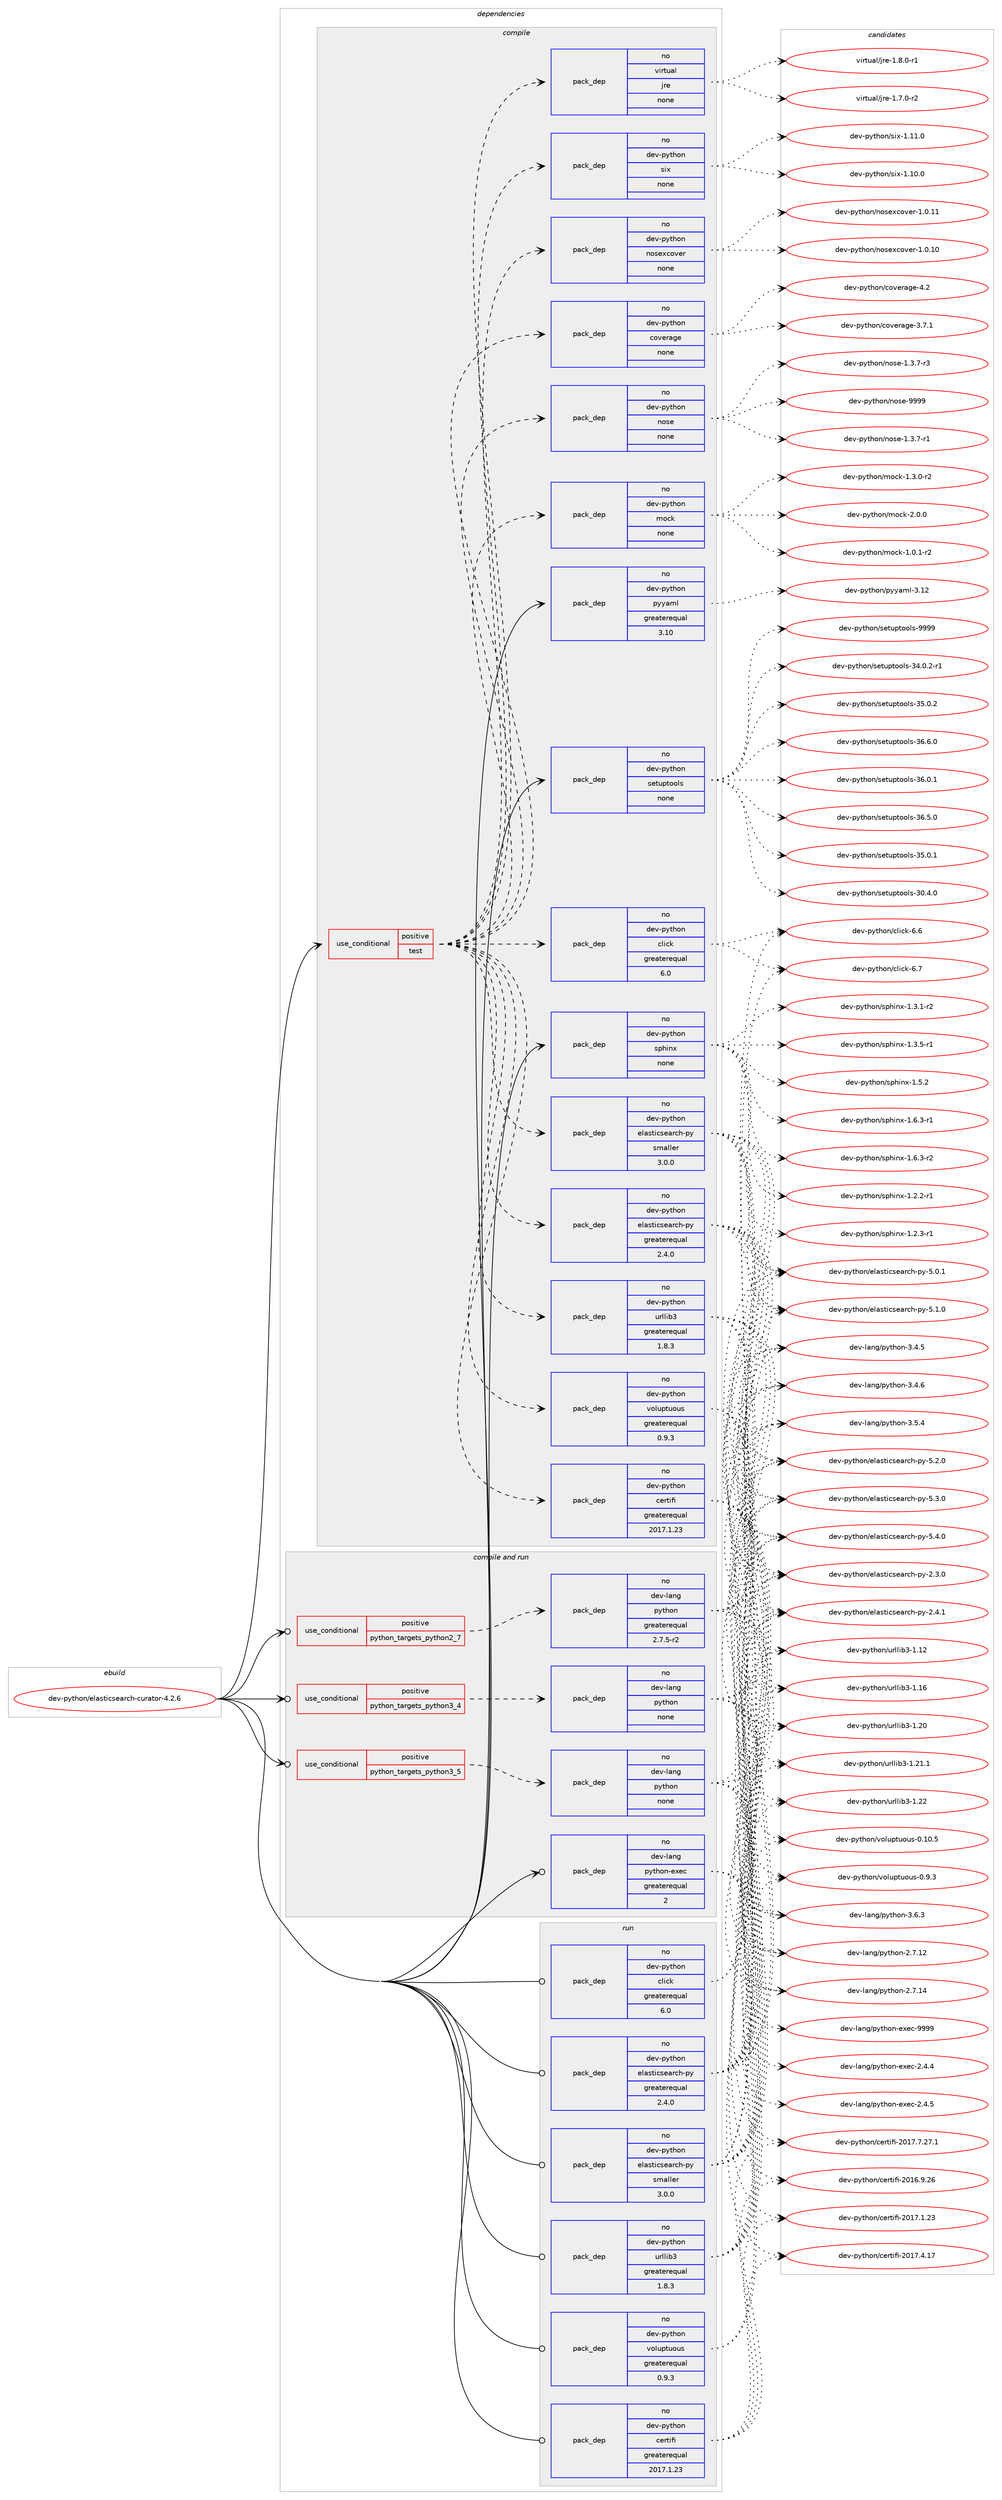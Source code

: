 digraph prolog {

# *************
# Graph options
# *************

newrank=true;
concentrate=true;
compound=true;
graph [rankdir=LR,fontname=Helvetica,fontsize=10,ranksep=1.5];#, ranksep=2.5, nodesep=0.2];
edge  [arrowhead=vee];
node  [fontname=Helvetica,fontsize=10];

# **********
# The ebuild
# **********

subgraph cluster_leftcol {
color=gray;
rank=same;
label=<<i>ebuild</i>>;
id [label="dev-python/elasticsearch-curator-4.2.6", color=red, width=4, href="../dev-python/elasticsearch-curator-4.2.6.svg"];
}

# ****************
# The dependencies
# ****************

subgraph cluster_midcol {
color=gray;
label=<<i>dependencies</i>>;
subgraph cluster_compile {
fillcolor="#eeeeee";
style=filled;
label=<<i>compile</i>>;
subgraph cond32293 {
dependency155657 [label=<<TABLE BORDER="0" CELLBORDER="1" CELLSPACING="0" CELLPADDING="4"><TR><TD ROWSPAN="3" CELLPADDING="10">use_conditional</TD></TR><TR><TD>positive</TD></TR><TR><TD>test</TD></TR></TABLE>>, shape=none, color=red];
subgraph pack119531 {
dependency155658 [label=<<TABLE BORDER="0" CELLBORDER="1" CELLSPACING="0" CELLPADDING="4" WIDTH="220"><TR><TD ROWSPAN="6" CELLPADDING="30">pack_dep</TD></TR><TR><TD WIDTH="110">no</TD></TR><TR><TD>dev-python</TD></TR><TR><TD>elasticsearch-py</TD></TR><TR><TD>greaterequal</TD></TR><TR><TD>2.4.0</TD></TR></TABLE>>, shape=none, color=blue];
}
dependency155657:e -> dependency155658:w [weight=20,style="dashed",arrowhead="vee"];
subgraph pack119532 {
dependency155659 [label=<<TABLE BORDER="0" CELLBORDER="1" CELLSPACING="0" CELLPADDING="4" WIDTH="220"><TR><TD ROWSPAN="6" CELLPADDING="30">pack_dep</TD></TR><TR><TD WIDTH="110">no</TD></TR><TR><TD>dev-python</TD></TR><TR><TD>elasticsearch-py</TD></TR><TR><TD>smaller</TD></TR><TR><TD>3.0.0</TD></TR></TABLE>>, shape=none, color=blue];
}
dependency155657:e -> dependency155659:w [weight=20,style="dashed",arrowhead="vee"];
subgraph pack119533 {
dependency155660 [label=<<TABLE BORDER="0" CELLBORDER="1" CELLSPACING="0" CELLPADDING="4" WIDTH="220"><TR><TD ROWSPAN="6" CELLPADDING="30">pack_dep</TD></TR><TR><TD WIDTH="110">no</TD></TR><TR><TD>dev-python</TD></TR><TR><TD>click</TD></TR><TR><TD>greaterequal</TD></TR><TR><TD>6.0</TD></TR></TABLE>>, shape=none, color=blue];
}
dependency155657:e -> dependency155660:w [weight=20,style="dashed",arrowhead="vee"];
subgraph pack119534 {
dependency155661 [label=<<TABLE BORDER="0" CELLBORDER="1" CELLSPACING="0" CELLPADDING="4" WIDTH="220"><TR><TD ROWSPAN="6" CELLPADDING="30">pack_dep</TD></TR><TR><TD WIDTH="110">no</TD></TR><TR><TD>dev-python</TD></TR><TR><TD>certifi</TD></TR><TR><TD>greaterequal</TD></TR><TR><TD>2017.1.23</TD></TR></TABLE>>, shape=none, color=blue];
}
dependency155657:e -> dependency155661:w [weight=20,style="dashed",arrowhead="vee"];
subgraph pack119535 {
dependency155662 [label=<<TABLE BORDER="0" CELLBORDER="1" CELLSPACING="0" CELLPADDING="4" WIDTH="220"><TR><TD ROWSPAN="6" CELLPADDING="30">pack_dep</TD></TR><TR><TD WIDTH="110">no</TD></TR><TR><TD>dev-python</TD></TR><TR><TD>urllib3</TD></TR><TR><TD>greaterequal</TD></TR><TR><TD>1.8.3</TD></TR></TABLE>>, shape=none, color=blue];
}
dependency155657:e -> dependency155662:w [weight=20,style="dashed",arrowhead="vee"];
subgraph pack119536 {
dependency155663 [label=<<TABLE BORDER="0" CELLBORDER="1" CELLSPACING="0" CELLPADDING="4" WIDTH="220"><TR><TD ROWSPAN="6" CELLPADDING="30">pack_dep</TD></TR><TR><TD WIDTH="110">no</TD></TR><TR><TD>dev-python</TD></TR><TR><TD>voluptuous</TD></TR><TR><TD>greaterequal</TD></TR><TR><TD>0.9.3</TD></TR></TABLE>>, shape=none, color=blue];
}
dependency155657:e -> dependency155663:w [weight=20,style="dashed",arrowhead="vee"];
subgraph pack119537 {
dependency155664 [label=<<TABLE BORDER="0" CELLBORDER="1" CELLSPACING="0" CELLPADDING="4" WIDTH="220"><TR><TD ROWSPAN="6" CELLPADDING="30">pack_dep</TD></TR><TR><TD WIDTH="110">no</TD></TR><TR><TD>virtual</TD></TR><TR><TD>jre</TD></TR><TR><TD>none</TD></TR><TR><TD></TD></TR></TABLE>>, shape=none, color=blue];
}
dependency155657:e -> dependency155664:w [weight=20,style="dashed",arrowhead="vee"];
subgraph pack119538 {
dependency155665 [label=<<TABLE BORDER="0" CELLBORDER="1" CELLSPACING="0" CELLPADDING="4" WIDTH="220"><TR><TD ROWSPAN="6" CELLPADDING="30">pack_dep</TD></TR><TR><TD WIDTH="110">no</TD></TR><TR><TD>dev-python</TD></TR><TR><TD>mock</TD></TR><TR><TD>none</TD></TR><TR><TD></TD></TR></TABLE>>, shape=none, color=blue];
}
dependency155657:e -> dependency155665:w [weight=20,style="dashed",arrowhead="vee"];
subgraph pack119539 {
dependency155666 [label=<<TABLE BORDER="0" CELLBORDER="1" CELLSPACING="0" CELLPADDING="4" WIDTH="220"><TR><TD ROWSPAN="6" CELLPADDING="30">pack_dep</TD></TR><TR><TD WIDTH="110">no</TD></TR><TR><TD>dev-python</TD></TR><TR><TD>nose</TD></TR><TR><TD>none</TD></TR><TR><TD></TD></TR></TABLE>>, shape=none, color=blue];
}
dependency155657:e -> dependency155666:w [weight=20,style="dashed",arrowhead="vee"];
subgraph pack119540 {
dependency155667 [label=<<TABLE BORDER="0" CELLBORDER="1" CELLSPACING="0" CELLPADDING="4" WIDTH="220"><TR><TD ROWSPAN="6" CELLPADDING="30">pack_dep</TD></TR><TR><TD WIDTH="110">no</TD></TR><TR><TD>dev-python</TD></TR><TR><TD>coverage</TD></TR><TR><TD>none</TD></TR><TR><TD></TD></TR></TABLE>>, shape=none, color=blue];
}
dependency155657:e -> dependency155667:w [weight=20,style="dashed",arrowhead="vee"];
subgraph pack119541 {
dependency155668 [label=<<TABLE BORDER="0" CELLBORDER="1" CELLSPACING="0" CELLPADDING="4" WIDTH="220"><TR><TD ROWSPAN="6" CELLPADDING="30">pack_dep</TD></TR><TR><TD WIDTH="110">no</TD></TR><TR><TD>dev-python</TD></TR><TR><TD>nosexcover</TD></TR><TR><TD>none</TD></TR><TR><TD></TD></TR></TABLE>>, shape=none, color=blue];
}
dependency155657:e -> dependency155668:w [weight=20,style="dashed",arrowhead="vee"];
subgraph pack119542 {
dependency155669 [label=<<TABLE BORDER="0" CELLBORDER="1" CELLSPACING="0" CELLPADDING="4" WIDTH="220"><TR><TD ROWSPAN="6" CELLPADDING="30">pack_dep</TD></TR><TR><TD WIDTH="110">no</TD></TR><TR><TD>dev-python</TD></TR><TR><TD>six</TD></TR><TR><TD>none</TD></TR><TR><TD></TD></TR></TABLE>>, shape=none, color=blue];
}
dependency155657:e -> dependency155669:w [weight=20,style="dashed",arrowhead="vee"];
}
id:e -> dependency155657:w [weight=20,style="solid",arrowhead="vee"];
subgraph pack119543 {
dependency155670 [label=<<TABLE BORDER="0" CELLBORDER="1" CELLSPACING="0" CELLPADDING="4" WIDTH="220"><TR><TD ROWSPAN="6" CELLPADDING="30">pack_dep</TD></TR><TR><TD WIDTH="110">no</TD></TR><TR><TD>dev-python</TD></TR><TR><TD>pyyaml</TD></TR><TR><TD>greaterequal</TD></TR><TR><TD>3.10</TD></TR></TABLE>>, shape=none, color=blue];
}
id:e -> dependency155670:w [weight=20,style="solid",arrowhead="vee"];
subgraph pack119544 {
dependency155671 [label=<<TABLE BORDER="0" CELLBORDER="1" CELLSPACING="0" CELLPADDING="4" WIDTH="220"><TR><TD ROWSPAN="6" CELLPADDING="30">pack_dep</TD></TR><TR><TD WIDTH="110">no</TD></TR><TR><TD>dev-python</TD></TR><TR><TD>setuptools</TD></TR><TR><TD>none</TD></TR><TR><TD></TD></TR></TABLE>>, shape=none, color=blue];
}
id:e -> dependency155671:w [weight=20,style="solid",arrowhead="vee"];
subgraph pack119545 {
dependency155672 [label=<<TABLE BORDER="0" CELLBORDER="1" CELLSPACING="0" CELLPADDING="4" WIDTH="220"><TR><TD ROWSPAN="6" CELLPADDING="30">pack_dep</TD></TR><TR><TD WIDTH="110">no</TD></TR><TR><TD>dev-python</TD></TR><TR><TD>sphinx</TD></TR><TR><TD>none</TD></TR><TR><TD></TD></TR></TABLE>>, shape=none, color=blue];
}
id:e -> dependency155672:w [weight=20,style="solid",arrowhead="vee"];
}
subgraph cluster_compileandrun {
fillcolor="#eeeeee";
style=filled;
label=<<i>compile and run</i>>;
subgraph cond32294 {
dependency155673 [label=<<TABLE BORDER="0" CELLBORDER="1" CELLSPACING="0" CELLPADDING="4"><TR><TD ROWSPAN="3" CELLPADDING="10">use_conditional</TD></TR><TR><TD>positive</TD></TR><TR><TD>python_targets_python2_7</TD></TR></TABLE>>, shape=none, color=red];
subgraph pack119546 {
dependency155674 [label=<<TABLE BORDER="0" CELLBORDER="1" CELLSPACING="0" CELLPADDING="4" WIDTH="220"><TR><TD ROWSPAN="6" CELLPADDING="30">pack_dep</TD></TR><TR><TD WIDTH="110">no</TD></TR><TR><TD>dev-lang</TD></TR><TR><TD>python</TD></TR><TR><TD>greaterequal</TD></TR><TR><TD>2.7.5-r2</TD></TR></TABLE>>, shape=none, color=blue];
}
dependency155673:e -> dependency155674:w [weight=20,style="dashed",arrowhead="vee"];
}
id:e -> dependency155673:w [weight=20,style="solid",arrowhead="odotvee"];
subgraph cond32295 {
dependency155675 [label=<<TABLE BORDER="0" CELLBORDER="1" CELLSPACING="0" CELLPADDING="4"><TR><TD ROWSPAN="3" CELLPADDING="10">use_conditional</TD></TR><TR><TD>positive</TD></TR><TR><TD>python_targets_python3_4</TD></TR></TABLE>>, shape=none, color=red];
subgraph pack119547 {
dependency155676 [label=<<TABLE BORDER="0" CELLBORDER="1" CELLSPACING="0" CELLPADDING="4" WIDTH="220"><TR><TD ROWSPAN="6" CELLPADDING="30">pack_dep</TD></TR><TR><TD WIDTH="110">no</TD></TR><TR><TD>dev-lang</TD></TR><TR><TD>python</TD></TR><TR><TD>none</TD></TR><TR><TD></TD></TR></TABLE>>, shape=none, color=blue];
}
dependency155675:e -> dependency155676:w [weight=20,style="dashed",arrowhead="vee"];
}
id:e -> dependency155675:w [weight=20,style="solid",arrowhead="odotvee"];
subgraph cond32296 {
dependency155677 [label=<<TABLE BORDER="0" CELLBORDER="1" CELLSPACING="0" CELLPADDING="4"><TR><TD ROWSPAN="3" CELLPADDING="10">use_conditional</TD></TR><TR><TD>positive</TD></TR><TR><TD>python_targets_python3_5</TD></TR></TABLE>>, shape=none, color=red];
subgraph pack119548 {
dependency155678 [label=<<TABLE BORDER="0" CELLBORDER="1" CELLSPACING="0" CELLPADDING="4" WIDTH="220"><TR><TD ROWSPAN="6" CELLPADDING="30">pack_dep</TD></TR><TR><TD WIDTH="110">no</TD></TR><TR><TD>dev-lang</TD></TR><TR><TD>python</TD></TR><TR><TD>none</TD></TR><TR><TD></TD></TR></TABLE>>, shape=none, color=blue];
}
dependency155677:e -> dependency155678:w [weight=20,style="dashed",arrowhead="vee"];
}
id:e -> dependency155677:w [weight=20,style="solid",arrowhead="odotvee"];
subgraph pack119549 {
dependency155679 [label=<<TABLE BORDER="0" CELLBORDER="1" CELLSPACING="0" CELLPADDING="4" WIDTH="220"><TR><TD ROWSPAN="6" CELLPADDING="30">pack_dep</TD></TR><TR><TD WIDTH="110">no</TD></TR><TR><TD>dev-lang</TD></TR><TR><TD>python-exec</TD></TR><TR><TD>greaterequal</TD></TR><TR><TD>2</TD></TR></TABLE>>, shape=none, color=blue];
}
id:e -> dependency155679:w [weight=20,style="solid",arrowhead="odotvee"];
}
subgraph cluster_run {
fillcolor="#eeeeee";
style=filled;
label=<<i>run</i>>;
subgraph pack119550 {
dependency155680 [label=<<TABLE BORDER="0" CELLBORDER="1" CELLSPACING="0" CELLPADDING="4" WIDTH="220"><TR><TD ROWSPAN="6" CELLPADDING="30">pack_dep</TD></TR><TR><TD WIDTH="110">no</TD></TR><TR><TD>dev-python</TD></TR><TR><TD>certifi</TD></TR><TR><TD>greaterequal</TD></TR><TR><TD>2017.1.23</TD></TR></TABLE>>, shape=none, color=blue];
}
id:e -> dependency155680:w [weight=20,style="solid",arrowhead="odot"];
subgraph pack119551 {
dependency155681 [label=<<TABLE BORDER="0" CELLBORDER="1" CELLSPACING="0" CELLPADDING="4" WIDTH="220"><TR><TD ROWSPAN="6" CELLPADDING="30">pack_dep</TD></TR><TR><TD WIDTH="110">no</TD></TR><TR><TD>dev-python</TD></TR><TR><TD>click</TD></TR><TR><TD>greaterequal</TD></TR><TR><TD>6.0</TD></TR></TABLE>>, shape=none, color=blue];
}
id:e -> dependency155681:w [weight=20,style="solid",arrowhead="odot"];
subgraph pack119552 {
dependency155682 [label=<<TABLE BORDER="0" CELLBORDER="1" CELLSPACING="0" CELLPADDING="4" WIDTH="220"><TR><TD ROWSPAN="6" CELLPADDING="30">pack_dep</TD></TR><TR><TD WIDTH="110">no</TD></TR><TR><TD>dev-python</TD></TR><TR><TD>elasticsearch-py</TD></TR><TR><TD>greaterequal</TD></TR><TR><TD>2.4.0</TD></TR></TABLE>>, shape=none, color=blue];
}
id:e -> dependency155682:w [weight=20,style="solid",arrowhead="odot"];
subgraph pack119553 {
dependency155683 [label=<<TABLE BORDER="0" CELLBORDER="1" CELLSPACING="0" CELLPADDING="4" WIDTH="220"><TR><TD ROWSPAN="6" CELLPADDING="30">pack_dep</TD></TR><TR><TD WIDTH="110">no</TD></TR><TR><TD>dev-python</TD></TR><TR><TD>elasticsearch-py</TD></TR><TR><TD>smaller</TD></TR><TR><TD>3.0.0</TD></TR></TABLE>>, shape=none, color=blue];
}
id:e -> dependency155683:w [weight=20,style="solid",arrowhead="odot"];
subgraph pack119554 {
dependency155684 [label=<<TABLE BORDER="0" CELLBORDER="1" CELLSPACING="0" CELLPADDING="4" WIDTH="220"><TR><TD ROWSPAN="6" CELLPADDING="30">pack_dep</TD></TR><TR><TD WIDTH="110">no</TD></TR><TR><TD>dev-python</TD></TR><TR><TD>urllib3</TD></TR><TR><TD>greaterequal</TD></TR><TR><TD>1.8.3</TD></TR></TABLE>>, shape=none, color=blue];
}
id:e -> dependency155684:w [weight=20,style="solid",arrowhead="odot"];
subgraph pack119555 {
dependency155685 [label=<<TABLE BORDER="0" CELLBORDER="1" CELLSPACING="0" CELLPADDING="4" WIDTH="220"><TR><TD ROWSPAN="6" CELLPADDING="30">pack_dep</TD></TR><TR><TD WIDTH="110">no</TD></TR><TR><TD>dev-python</TD></TR><TR><TD>voluptuous</TD></TR><TR><TD>greaterequal</TD></TR><TR><TD>0.9.3</TD></TR></TABLE>>, shape=none, color=blue];
}
id:e -> dependency155685:w [weight=20,style="solid",arrowhead="odot"];
}
}

# **************
# The candidates
# **************

subgraph cluster_choices {
rank=same;
color=gray;
label=<<i>candidates</i>>;

subgraph choice119531 {
color=black;
nodesep=1;
choice10010111845112121116104111110471011089711511610599115101971149910445112121455046514648 [label="dev-python/elasticsearch-py-2.3.0", color=red, width=4,href="../dev-python/elasticsearch-py-2.3.0.svg"];
choice10010111845112121116104111110471011089711511610599115101971149910445112121455046524649 [label="dev-python/elasticsearch-py-2.4.1", color=red, width=4,href="../dev-python/elasticsearch-py-2.4.1.svg"];
choice10010111845112121116104111110471011089711511610599115101971149910445112121455346484649 [label="dev-python/elasticsearch-py-5.0.1", color=red, width=4,href="../dev-python/elasticsearch-py-5.0.1.svg"];
choice10010111845112121116104111110471011089711511610599115101971149910445112121455346494648 [label="dev-python/elasticsearch-py-5.1.0", color=red, width=4,href="../dev-python/elasticsearch-py-5.1.0.svg"];
choice10010111845112121116104111110471011089711511610599115101971149910445112121455346504648 [label="dev-python/elasticsearch-py-5.2.0", color=red, width=4,href="../dev-python/elasticsearch-py-5.2.0.svg"];
choice10010111845112121116104111110471011089711511610599115101971149910445112121455346514648 [label="dev-python/elasticsearch-py-5.3.0", color=red, width=4,href="../dev-python/elasticsearch-py-5.3.0.svg"];
choice10010111845112121116104111110471011089711511610599115101971149910445112121455346524648 [label="dev-python/elasticsearch-py-5.4.0", color=red, width=4,href="../dev-python/elasticsearch-py-5.4.0.svg"];
dependency155658:e -> choice10010111845112121116104111110471011089711511610599115101971149910445112121455046514648:w [style=dotted,weight="100"];
dependency155658:e -> choice10010111845112121116104111110471011089711511610599115101971149910445112121455046524649:w [style=dotted,weight="100"];
dependency155658:e -> choice10010111845112121116104111110471011089711511610599115101971149910445112121455346484649:w [style=dotted,weight="100"];
dependency155658:e -> choice10010111845112121116104111110471011089711511610599115101971149910445112121455346494648:w [style=dotted,weight="100"];
dependency155658:e -> choice10010111845112121116104111110471011089711511610599115101971149910445112121455346504648:w [style=dotted,weight="100"];
dependency155658:e -> choice10010111845112121116104111110471011089711511610599115101971149910445112121455346514648:w [style=dotted,weight="100"];
dependency155658:e -> choice10010111845112121116104111110471011089711511610599115101971149910445112121455346524648:w [style=dotted,weight="100"];
}
subgraph choice119532 {
color=black;
nodesep=1;
choice10010111845112121116104111110471011089711511610599115101971149910445112121455046514648 [label="dev-python/elasticsearch-py-2.3.0", color=red, width=4,href="../dev-python/elasticsearch-py-2.3.0.svg"];
choice10010111845112121116104111110471011089711511610599115101971149910445112121455046524649 [label="dev-python/elasticsearch-py-2.4.1", color=red, width=4,href="../dev-python/elasticsearch-py-2.4.1.svg"];
choice10010111845112121116104111110471011089711511610599115101971149910445112121455346484649 [label="dev-python/elasticsearch-py-5.0.1", color=red, width=4,href="../dev-python/elasticsearch-py-5.0.1.svg"];
choice10010111845112121116104111110471011089711511610599115101971149910445112121455346494648 [label="dev-python/elasticsearch-py-5.1.0", color=red, width=4,href="../dev-python/elasticsearch-py-5.1.0.svg"];
choice10010111845112121116104111110471011089711511610599115101971149910445112121455346504648 [label="dev-python/elasticsearch-py-5.2.0", color=red, width=4,href="../dev-python/elasticsearch-py-5.2.0.svg"];
choice10010111845112121116104111110471011089711511610599115101971149910445112121455346514648 [label="dev-python/elasticsearch-py-5.3.0", color=red, width=4,href="../dev-python/elasticsearch-py-5.3.0.svg"];
choice10010111845112121116104111110471011089711511610599115101971149910445112121455346524648 [label="dev-python/elasticsearch-py-5.4.0", color=red, width=4,href="../dev-python/elasticsearch-py-5.4.0.svg"];
dependency155659:e -> choice10010111845112121116104111110471011089711511610599115101971149910445112121455046514648:w [style=dotted,weight="100"];
dependency155659:e -> choice10010111845112121116104111110471011089711511610599115101971149910445112121455046524649:w [style=dotted,weight="100"];
dependency155659:e -> choice10010111845112121116104111110471011089711511610599115101971149910445112121455346484649:w [style=dotted,weight="100"];
dependency155659:e -> choice10010111845112121116104111110471011089711511610599115101971149910445112121455346494648:w [style=dotted,weight="100"];
dependency155659:e -> choice10010111845112121116104111110471011089711511610599115101971149910445112121455346504648:w [style=dotted,weight="100"];
dependency155659:e -> choice10010111845112121116104111110471011089711511610599115101971149910445112121455346514648:w [style=dotted,weight="100"];
dependency155659:e -> choice10010111845112121116104111110471011089711511610599115101971149910445112121455346524648:w [style=dotted,weight="100"];
}
subgraph choice119533 {
color=black;
nodesep=1;
choice1001011184511212111610411111047991081059910745544654 [label="dev-python/click-6.6", color=red, width=4,href="../dev-python/click-6.6.svg"];
choice1001011184511212111610411111047991081059910745544655 [label="dev-python/click-6.7", color=red, width=4,href="../dev-python/click-6.7.svg"];
dependency155660:e -> choice1001011184511212111610411111047991081059910745544654:w [style=dotted,weight="100"];
dependency155660:e -> choice1001011184511212111610411111047991081059910745544655:w [style=dotted,weight="100"];
}
subgraph choice119534 {
color=black;
nodesep=1;
choice10010111845112121116104111110479910111411610510210545504849544657465054 [label="dev-python/certifi-2016.9.26", color=red, width=4,href="../dev-python/certifi-2016.9.26.svg"];
choice10010111845112121116104111110479910111411610510210545504849554649465051 [label="dev-python/certifi-2017.1.23", color=red, width=4,href="../dev-python/certifi-2017.1.23.svg"];
choice10010111845112121116104111110479910111411610510210545504849554652464955 [label="dev-python/certifi-2017.4.17", color=red, width=4,href="../dev-python/certifi-2017.4.17.svg"];
choice100101118451121211161041111104799101114116105102105455048495546554650554649 [label="dev-python/certifi-2017.7.27.1", color=red, width=4,href="../dev-python/certifi-2017.7.27.1.svg"];
dependency155661:e -> choice10010111845112121116104111110479910111411610510210545504849544657465054:w [style=dotted,weight="100"];
dependency155661:e -> choice10010111845112121116104111110479910111411610510210545504849554649465051:w [style=dotted,weight="100"];
dependency155661:e -> choice10010111845112121116104111110479910111411610510210545504849554652464955:w [style=dotted,weight="100"];
dependency155661:e -> choice100101118451121211161041111104799101114116105102105455048495546554650554649:w [style=dotted,weight="100"];
}
subgraph choice119535 {
color=black;
nodesep=1;
choice100101118451121211161041111104711711410810810598514549464950 [label="dev-python/urllib3-1.12", color=red, width=4,href="../dev-python/urllib3-1.12.svg"];
choice100101118451121211161041111104711711410810810598514549464954 [label="dev-python/urllib3-1.16", color=red, width=4,href="../dev-python/urllib3-1.16.svg"];
choice100101118451121211161041111104711711410810810598514549465048 [label="dev-python/urllib3-1.20", color=red, width=4,href="../dev-python/urllib3-1.20.svg"];
choice1001011184511212111610411111047117114108108105985145494650494649 [label="dev-python/urllib3-1.21.1", color=red, width=4,href="../dev-python/urllib3-1.21.1.svg"];
choice100101118451121211161041111104711711410810810598514549465050 [label="dev-python/urllib3-1.22", color=red, width=4,href="../dev-python/urllib3-1.22.svg"];
dependency155662:e -> choice100101118451121211161041111104711711410810810598514549464950:w [style=dotted,weight="100"];
dependency155662:e -> choice100101118451121211161041111104711711410810810598514549464954:w [style=dotted,weight="100"];
dependency155662:e -> choice100101118451121211161041111104711711410810810598514549465048:w [style=dotted,weight="100"];
dependency155662:e -> choice1001011184511212111610411111047117114108108105985145494650494649:w [style=dotted,weight="100"];
dependency155662:e -> choice100101118451121211161041111104711711410810810598514549465050:w [style=dotted,weight="100"];
}
subgraph choice119536 {
color=black;
nodesep=1;
choice100101118451121211161041111104711811110811711211611711111711545484649484653 [label="dev-python/voluptuous-0.10.5", color=red, width=4,href="../dev-python/voluptuous-0.10.5.svg"];
choice1001011184511212111610411111047118111108117112116117111117115454846574651 [label="dev-python/voluptuous-0.9.3", color=red, width=4,href="../dev-python/voluptuous-0.9.3.svg"];
dependency155663:e -> choice100101118451121211161041111104711811110811711211611711111711545484649484653:w [style=dotted,weight="100"];
dependency155663:e -> choice1001011184511212111610411111047118111108117112116117111117115454846574651:w [style=dotted,weight="100"];
}
subgraph choice119537 {
color=black;
nodesep=1;
choice11810511411611797108471061141014549465546484511450 [label="virtual/jre-1.7.0-r2", color=red, width=4,href="../virtual/jre-1.7.0-r2.svg"];
choice11810511411611797108471061141014549465646484511449 [label="virtual/jre-1.8.0-r1", color=red, width=4,href="../virtual/jre-1.8.0-r1.svg"];
dependency155664:e -> choice11810511411611797108471061141014549465546484511450:w [style=dotted,weight="100"];
dependency155664:e -> choice11810511411611797108471061141014549465646484511449:w [style=dotted,weight="100"];
}
subgraph choice119538 {
color=black;
nodesep=1;
choice1001011184511212111610411111047109111991074549464846494511450 [label="dev-python/mock-1.0.1-r2", color=red, width=4,href="../dev-python/mock-1.0.1-r2.svg"];
choice1001011184511212111610411111047109111991074549465146484511450 [label="dev-python/mock-1.3.0-r2", color=red, width=4,href="../dev-python/mock-1.3.0-r2.svg"];
choice100101118451121211161041111104710911199107455046484648 [label="dev-python/mock-2.0.0", color=red, width=4,href="../dev-python/mock-2.0.0.svg"];
dependency155665:e -> choice1001011184511212111610411111047109111991074549464846494511450:w [style=dotted,weight="100"];
dependency155665:e -> choice1001011184511212111610411111047109111991074549465146484511450:w [style=dotted,weight="100"];
dependency155665:e -> choice100101118451121211161041111104710911199107455046484648:w [style=dotted,weight="100"];
}
subgraph choice119539 {
color=black;
nodesep=1;
choice10010111845112121116104111110471101111151014549465146554511449 [label="dev-python/nose-1.3.7-r1", color=red, width=4,href="../dev-python/nose-1.3.7-r1.svg"];
choice10010111845112121116104111110471101111151014549465146554511451 [label="dev-python/nose-1.3.7-r3", color=red, width=4,href="../dev-python/nose-1.3.7-r3.svg"];
choice10010111845112121116104111110471101111151014557575757 [label="dev-python/nose-9999", color=red, width=4,href="../dev-python/nose-9999.svg"];
dependency155666:e -> choice10010111845112121116104111110471101111151014549465146554511449:w [style=dotted,weight="100"];
dependency155666:e -> choice10010111845112121116104111110471101111151014549465146554511451:w [style=dotted,weight="100"];
dependency155666:e -> choice10010111845112121116104111110471101111151014557575757:w [style=dotted,weight="100"];
}
subgraph choice119540 {
color=black;
nodesep=1;
choice10010111845112121116104111110479911111810111497103101455146554649 [label="dev-python/coverage-3.7.1", color=red, width=4,href="../dev-python/coverage-3.7.1.svg"];
choice1001011184511212111610411111047991111181011149710310145524650 [label="dev-python/coverage-4.2", color=red, width=4,href="../dev-python/coverage-4.2.svg"];
dependency155667:e -> choice10010111845112121116104111110479911111810111497103101455146554649:w [style=dotted,weight="100"];
dependency155667:e -> choice1001011184511212111610411111047991111181011149710310145524650:w [style=dotted,weight="100"];
}
subgraph choice119541 {
color=black;
nodesep=1;
choice10010111845112121116104111110471101111151011209911111810111445494648464948 [label="dev-python/nosexcover-1.0.10", color=red, width=4,href="../dev-python/nosexcover-1.0.10.svg"];
choice10010111845112121116104111110471101111151011209911111810111445494648464949 [label="dev-python/nosexcover-1.0.11", color=red, width=4,href="../dev-python/nosexcover-1.0.11.svg"];
dependency155668:e -> choice10010111845112121116104111110471101111151011209911111810111445494648464948:w [style=dotted,weight="100"];
dependency155668:e -> choice10010111845112121116104111110471101111151011209911111810111445494648464949:w [style=dotted,weight="100"];
}
subgraph choice119542 {
color=black;
nodesep=1;
choice100101118451121211161041111104711510512045494649484648 [label="dev-python/six-1.10.0", color=red, width=4,href="../dev-python/six-1.10.0.svg"];
choice100101118451121211161041111104711510512045494649494648 [label="dev-python/six-1.11.0", color=red, width=4,href="../dev-python/six-1.11.0.svg"];
dependency155669:e -> choice100101118451121211161041111104711510512045494649484648:w [style=dotted,weight="100"];
dependency155669:e -> choice100101118451121211161041111104711510512045494649494648:w [style=dotted,weight="100"];
}
subgraph choice119543 {
color=black;
nodesep=1;
choice1001011184511212111610411111047112121121971091084551464950 [label="dev-python/pyyaml-3.12", color=red, width=4,href="../dev-python/pyyaml-3.12.svg"];
dependency155670:e -> choice1001011184511212111610411111047112121121971091084551464950:w [style=dotted,weight="100"];
}
subgraph choice119544 {
color=black;
nodesep=1;
choice100101118451121211161041111104711510111611711211611111110811545514846524648 [label="dev-python/setuptools-30.4.0", color=red, width=4,href="../dev-python/setuptools-30.4.0.svg"];
choice1001011184511212111610411111047115101116117112116111111108115455152464846504511449 [label="dev-python/setuptools-34.0.2-r1", color=red, width=4,href="../dev-python/setuptools-34.0.2-r1.svg"];
choice100101118451121211161041111104711510111611711211611111110811545515346484649 [label="dev-python/setuptools-35.0.1", color=red, width=4,href="../dev-python/setuptools-35.0.1.svg"];
choice100101118451121211161041111104711510111611711211611111110811545515346484650 [label="dev-python/setuptools-35.0.2", color=red, width=4,href="../dev-python/setuptools-35.0.2.svg"];
choice100101118451121211161041111104711510111611711211611111110811545515446484649 [label="dev-python/setuptools-36.0.1", color=red, width=4,href="../dev-python/setuptools-36.0.1.svg"];
choice100101118451121211161041111104711510111611711211611111110811545515446534648 [label="dev-python/setuptools-36.5.0", color=red, width=4,href="../dev-python/setuptools-36.5.0.svg"];
choice100101118451121211161041111104711510111611711211611111110811545515446544648 [label="dev-python/setuptools-36.6.0", color=red, width=4,href="../dev-python/setuptools-36.6.0.svg"];
choice10010111845112121116104111110471151011161171121161111111081154557575757 [label="dev-python/setuptools-9999", color=red, width=4,href="../dev-python/setuptools-9999.svg"];
dependency155671:e -> choice100101118451121211161041111104711510111611711211611111110811545514846524648:w [style=dotted,weight="100"];
dependency155671:e -> choice1001011184511212111610411111047115101116117112116111111108115455152464846504511449:w [style=dotted,weight="100"];
dependency155671:e -> choice100101118451121211161041111104711510111611711211611111110811545515346484649:w [style=dotted,weight="100"];
dependency155671:e -> choice100101118451121211161041111104711510111611711211611111110811545515346484650:w [style=dotted,weight="100"];
dependency155671:e -> choice100101118451121211161041111104711510111611711211611111110811545515446484649:w [style=dotted,weight="100"];
dependency155671:e -> choice100101118451121211161041111104711510111611711211611111110811545515446534648:w [style=dotted,weight="100"];
dependency155671:e -> choice100101118451121211161041111104711510111611711211611111110811545515446544648:w [style=dotted,weight="100"];
dependency155671:e -> choice10010111845112121116104111110471151011161171121161111111081154557575757:w [style=dotted,weight="100"];
}
subgraph choice119545 {
color=black;
nodesep=1;
choice10010111845112121116104111110471151121041051101204549465046504511449 [label="dev-python/sphinx-1.2.2-r1", color=red, width=4,href="../dev-python/sphinx-1.2.2-r1.svg"];
choice10010111845112121116104111110471151121041051101204549465046514511449 [label="dev-python/sphinx-1.2.3-r1", color=red, width=4,href="../dev-python/sphinx-1.2.3-r1.svg"];
choice10010111845112121116104111110471151121041051101204549465146494511450 [label="dev-python/sphinx-1.3.1-r2", color=red, width=4,href="../dev-python/sphinx-1.3.1-r2.svg"];
choice10010111845112121116104111110471151121041051101204549465146534511449 [label="dev-python/sphinx-1.3.5-r1", color=red, width=4,href="../dev-python/sphinx-1.3.5-r1.svg"];
choice1001011184511212111610411111047115112104105110120454946534650 [label="dev-python/sphinx-1.5.2", color=red, width=4,href="../dev-python/sphinx-1.5.2.svg"];
choice10010111845112121116104111110471151121041051101204549465446514511449 [label="dev-python/sphinx-1.6.3-r1", color=red, width=4,href="../dev-python/sphinx-1.6.3-r1.svg"];
choice10010111845112121116104111110471151121041051101204549465446514511450 [label="dev-python/sphinx-1.6.3-r2", color=red, width=4,href="../dev-python/sphinx-1.6.3-r2.svg"];
dependency155672:e -> choice10010111845112121116104111110471151121041051101204549465046504511449:w [style=dotted,weight="100"];
dependency155672:e -> choice10010111845112121116104111110471151121041051101204549465046514511449:w [style=dotted,weight="100"];
dependency155672:e -> choice10010111845112121116104111110471151121041051101204549465146494511450:w [style=dotted,weight="100"];
dependency155672:e -> choice10010111845112121116104111110471151121041051101204549465146534511449:w [style=dotted,weight="100"];
dependency155672:e -> choice1001011184511212111610411111047115112104105110120454946534650:w [style=dotted,weight="100"];
dependency155672:e -> choice10010111845112121116104111110471151121041051101204549465446514511449:w [style=dotted,weight="100"];
dependency155672:e -> choice10010111845112121116104111110471151121041051101204549465446514511450:w [style=dotted,weight="100"];
}
subgraph choice119546 {
color=black;
nodesep=1;
choice10010111845108971101034711212111610411111045504655464950 [label="dev-lang/python-2.7.12", color=red, width=4,href="../dev-lang/python-2.7.12.svg"];
choice10010111845108971101034711212111610411111045504655464952 [label="dev-lang/python-2.7.14", color=red, width=4,href="../dev-lang/python-2.7.14.svg"];
choice100101118451089711010347112121116104111110455146524653 [label="dev-lang/python-3.4.5", color=red, width=4,href="../dev-lang/python-3.4.5.svg"];
choice100101118451089711010347112121116104111110455146524654 [label="dev-lang/python-3.4.6", color=red, width=4,href="../dev-lang/python-3.4.6.svg"];
choice100101118451089711010347112121116104111110455146534652 [label="dev-lang/python-3.5.4", color=red, width=4,href="../dev-lang/python-3.5.4.svg"];
choice100101118451089711010347112121116104111110455146544651 [label="dev-lang/python-3.6.3", color=red, width=4,href="../dev-lang/python-3.6.3.svg"];
dependency155674:e -> choice10010111845108971101034711212111610411111045504655464950:w [style=dotted,weight="100"];
dependency155674:e -> choice10010111845108971101034711212111610411111045504655464952:w [style=dotted,weight="100"];
dependency155674:e -> choice100101118451089711010347112121116104111110455146524653:w [style=dotted,weight="100"];
dependency155674:e -> choice100101118451089711010347112121116104111110455146524654:w [style=dotted,weight="100"];
dependency155674:e -> choice100101118451089711010347112121116104111110455146534652:w [style=dotted,weight="100"];
dependency155674:e -> choice100101118451089711010347112121116104111110455146544651:w [style=dotted,weight="100"];
}
subgraph choice119547 {
color=black;
nodesep=1;
choice10010111845108971101034711212111610411111045504655464950 [label="dev-lang/python-2.7.12", color=red, width=4,href="../dev-lang/python-2.7.12.svg"];
choice10010111845108971101034711212111610411111045504655464952 [label="dev-lang/python-2.7.14", color=red, width=4,href="../dev-lang/python-2.7.14.svg"];
choice100101118451089711010347112121116104111110455146524653 [label="dev-lang/python-3.4.5", color=red, width=4,href="../dev-lang/python-3.4.5.svg"];
choice100101118451089711010347112121116104111110455146524654 [label="dev-lang/python-3.4.6", color=red, width=4,href="../dev-lang/python-3.4.6.svg"];
choice100101118451089711010347112121116104111110455146534652 [label="dev-lang/python-3.5.4", color=red, width=4,href="../dev-lang/python-3.5.4.svg"];
choice100101118451089711010347112121116104111110455146544651 [label="dev-lang/python-3.6.3", color=red, width=4,href="../dev-lang/python-3.6.3.svg"];
dependency155676:e -> choice10010111845108971101034711212111610411111045504655464950:w [style=dotted,weight="100"];
dependency155676:e -> choice10010111845108971101034711212111610411111045504655464952:w [style=dotted,weight="100"];
dependency155676:e -> choice100101118451089711010347112121116104111110455146524653:w [style=dotted,weight="100"];
dependency155676:e -> choice100101118451089711010347112121116104111110455146524654:w [style=dotted,weight="100"];
dependency155676:e -> choice100101118451089711010347112121116104111110455146534652:w [style=dotted,weight="100"];
dependency155676:e -> choice100101118451089711010347112121116104111110455146544651:w [style=dotted,weight="100"];
}
subgraph choice119548 {
color=black;
nodesep=1;
choice10010111845108971101034711212111610411111045504655464950 [label="dev-lang/python-2.7.12", color=red, width=4,href="../dev-lang/python-2.7.12.svg"];
choice10010111845108971101034711212111610411111045504655464952 [label="dev-lang/python-2.7.14", color=red, width=4,href="../dev-lang/python-2.7.14.svg"];
choice100101118451089711010347112121116104111110455146524653 [label="dev-lang/python-3.4.5", color=red, width=4,href="../dev-lang/python-3.4.5.svg"];
choice100101118451089711010347112121116104111110455146524654 [label="dev-lang/python-3.4.6", color=red, width=4,href="../dev-lang/python-3.4.6.svg"];
choice100101118451089711010347112121116104111110455146534652 [label="dev-lang/python-3.5.4", color=red, width=4,href="../dev-lang/python-3.5.4.svg"];
choice100101118451089711010347112121116104111110455146544651 [label="dev-lang/python-3.6.3", color=red, width=4,href="../dev-lang/python-3.6.3.svg"];
dependency155678:e -> choice10010111845108971101034711212111610411111045504655464950:w [style=dotted,weight="100"];
dependency155678:e -> choice10010111845108971101034711212111610411111045504655464952:w [style=dotted,weight="100"];
dependency155678:e -> choice100101118451089711010347112121116104111110455146524653:w [style=dotted,weight="100"];
dependency155678:e -> choice100101118451089711010347112121116104111110455146524654:w [style=dotted,weight="100"];
dependency155678:e -> choice100101118451089711010347112121116104111110455146534652:w [style=dotted,weight="100"];
dependency155678:e -> choice100101118451089711010347112121116104111110455146544651:w [style=dotted,weight="100"];
}
subgraph choice119549 {
color=black;
nodesep=1;
choice1001011184510897110103471121211161041111104510112010199455046524652 [label="dev-lang/python-exec-2.4.4", color=red, width=4,href="../dev-lang/python-exec-2.4.4.svg"];
choice1001011184510897110103471121211161041111104510112010199455046524653 [label="dev-lang/python-exec-2.4.5", color=red, width=4,href="../dev-lang/python-exec-2.4.5.svg"];
choice10010111845108971101034711212111610411111045101120101994557575757 [label="dev-lang/python-exec-9999", color=red, width=4,href="../dev-lang/python-exec-9999.svg"];
dependency155679:e -> choice1001011184510897110103471121211161041111104510112010199455046524652:w [style=dotted,weight="100"];
dependency155679:e -> choice1001011184510897110103471121211161041111104510112010199455046524653:w [style=dotted,weight="100"];
dependency155679:e -> choice10010111845108971101034711212111610411111045101120101994557575757:w [style=dotted,weight="100"];
}
subgraph choice119550 {
color=black;
nodesep=1;
choice10010111845112121116104111110479910111411610510210545504849544657465054 [label="dev-python/certifi-2016.9.26", color=red, width=4,href="../dev-python/certifi-2016.9.26.svg"];
choice10010111845112121116104111110479910111411610510210545504849554649465051 [label="dev-python/certifi-2017.1.23", color=red, width=4,href="../dev-python/certifi-2017.1.23.svg"];
choice10010111845112121116104111110479910111411610510210545504849554652464955 [label="dev-python/certifi-2017.4.17", color=red, width=4,href="../dev-python/certifi-2017.4.17.svg"];
choice100101118451121211161041111104799101114116105102105455048495546554650554649 [label="dev-python/certifi-2017.7.27.1", color=red, width=4,href="../dev-python/certifi-2017.7.27.1.svg"];
dependency155680:e -> choice10010111845112121116104111110479910111411610510210545504849544657465054:w [style=dotted,weight="100"];
dependency155680:e -> choice10010111845112121116104111110479910111411610510210545504849554649465051:w [style=dotted,weight="100"];
dependency155680:e -> choice10010111845112121116104111110479910111411610510210545504849554652464955:w [style=dotted,weight="100"];
dependency155680:e -> choice100101118451121211161041111104799101114116105102105455048495546554650554649:w [style=dotted,weight="100"];
}
subgraph choice119551 {
color=black;
nodesep=1;
choice1001011184511212111610411111047991081059910745544654 [label="dev-python/click-6.6", color=red, width=4,href="../dev-python/click-6.6.svg"];
choice1001011184511212111610411111047991081059910745544655 [label="dev-python/click-6.7", color=red, width=4,href="../dev-python/click-6.7.svg"];
dependency155681:e -> choice1001011184511212111610411111047991081059910745544654:w [style=dotted,weight="100"];
dependency155681:e -> choice1001011184511212111610411111047991081059910745544655:w [style=dotted,weight="100"];
}
subgraph choice119552 {
color=black;
nodesep=1;
choice10010111845112121116104111110471011089711511610599115101971149910445112121455046514648 [label="dev-python/elasticsearch-py-2.3.0", color=red, width=4,href="../dev-python/elasticsearch-py-2.3.0.svg"];
choice10010111845112121116104111110471011089711511610599115101971149910445112121455046524649 [label="dev-python/elasticsearch-py-2.4.1", color=red, width=4,href="../dev-python/elasticsearch-py-2.4.1.svg"];
choice10010111845112121116104111110471011089711511610599115101971149910445112121455346484649 [label="dev-python/elasticsearch-py-5.0.1", color=red, width=4,href="../dev-python/elasticsearch-py-5.0.1.svg"];
choice10010111845112121116104111110471011089711511610599115101971149910445112121455346494648 [label="dev-python/elasticsearch-py-5.1.0", color=red, width=4,href="../dev-python/elasticsearch-py-5.1.0.svg"];
choice10010111845112121116104111110471011089711511610599115101971149910445112121455346504648 [label="dev-python/elasticsearch-py-5.2.0", color=red, width=4,href="../dev-python/elasticsearch-py-5.2.0.svg"];
choice10010111845112121116104111110471011089711511610599115101971149910445112121455346514648 [label="dev-python/elasticsearch-py-5.3.0", color=red, width=4,href="../dev-python/elasticsearch-py-5.3.0.svg"];
choice10010111845112121116104111110471011089711511610599115101971149910445112121455346524648 [label="dev-python/elasticsearch-py-5.4.0", color=red, width=4,href="../dev-python/elasticsearch-py-5.4.0.svg"];
dependency155682:e -> choice10010111845112121116104111110471011089711511610599115101971149910445112121455046514648:w [style=dotted,weight="100"];
dependency155682:e -> choice10010111845112121116104111110471011089711511610599115101971149910445112121455046524649:w [style=dotted,weight="100"];
dependency155682:e -> choice10010111845112121116104111110471011089711511610599115101971149910445112121455346484649:w [style=dotted,weight="100"];
dependency155682:e -> choice10010111845112121116104111110471011089711511610599115101971149910445112121455346494648:w [style=dotted,weight="100"];
dependency155682:e -> choice10010111845112121116104111110471011089711511610599115101971149910445112121455346504648:w [style=dotted,weight="100"];
dependency155682:e -> choice10010111845112121116104111110471011089711511610599115101971149910445112121455346514648:w [style=dotted,weight="100"];
dependency155682:e -> choice10010111845112121116104111110471011089711511610599115101971149910445112121455346524648:w [style=dotted,weight="100"];
}
subgraph choice119553 {
color=black;
nodesep=1;
choice10010111845112121116104111110471011089711511610599115101971149910445112121455046514648 [label="dev-python/elasticsearch-py-2.3.0", color=red, width=4,href="../dev-python/elasticsearch-py-2.3.0.svg"];
choice10010111845112121116104111110471011089711511610599115101971149910445112121455046524649 [label="dev-python/elasticsearch-py-2.4.1", color=red, width=4,href="../dev-python/elasticsearch-py-2.4.1.svg"];
choice10010111845112121116104111110471011089711511610599115101971149910445112121455346484649 [label="dev-python/elasticsearch-py-5.0.1", color=red, width=4,href="../dev-python/elasticsearch-py-5.0.1.svg"];
choice10010111845112121116104111110471011089711511610599115101971149910445112121455346494648 [label="dev-python/elasticsearch-py-5.1.0", color=red, width=4,href="../dev-python/elasticsearch-py-5.1.0.svg"];
choice10010111845112121116104111110471011089711511610599115101971149910445112121455346504648 [label="dev-python/elasticsearch-py-5.2.0", color=red, width=4,href="../dev-python/elasticsearch-py-5.2.0.svg"];
choice10010111845112121116104111110471011089711511610599115101971149910445112121455346514648 [label="dev-python/elasticsearch-py-5.3.0", color=red, width=4,href="../dev-python/elasticsearch-py-5.3.0.svg"];
choice10010111845112121116104111110471011089711511610599115101971149910445112121455346524648 [label="dev-python/elasticsearch-py-5.4.0", color=red, width=4,href="../dev-python/elasticsearch-py-5.4.0.svg"];
dependency155683:e -> choice10010111845112121116104111110471011089711511610599115101971149910445112121455046514648:w [style=dotted,weight="100"];
dependency155683:e -> choice10010111845112121116104111110471011089711511610599115101971149910445112121455046524649:w [style=dotted,weight="100"];
dependency155683:e -> choice10010111845112121116104111110471011089711511610599115101971149910445112121455346484649:w [style=dotted,weight="100"];
dependency155683:e -> choice10010111845112121116104111110471011089711511610599115101971149910445112121455346494648:w [style=dotted,weight="100"];
dependency155683:e -> choice10010111845112121116104111110471011089711511610599115101971149910445112121455346504648:w [style=dotted,weight="100"];
dependency155683:e -> choice10010111845112121116104111110471011089711511610599115101971149910445112121455346514648:w [style=dotted,weight="100"];
dependency155683:e -> choice10010111845112121116104111110471011089711511610599115101971149910445112121455346524648:w [style=dotted,weight="100"];
}
subgraph choice119554 {
color=black;
nodesep=1;
choice100101118451121211161041111104711711410810810598514549464950 [label="dev-python/urllib3-1.12", color=red, width=4,href="../dev-python/urllib3-1.12.svg"];
choice100101118451121211161041111104711711410810810598514549464954 [label="dev-python/urllib3-1.16", color=red, width=4,href="../dev-python/urllib3-1.16.svg"];
choice100101118451121211161041111104711711410810810598514549465048 [label="dev-python/urllib3-1.20", color=red, width=4,href="../dev-python/urllib3-1.20.svg"];
choice1001011184511212111610411111047117114108108105985145494650494649 [label="dev-python/urllib3-1.21.1", color=red, width=4,href="../dev-python/urllib3-1.21.1.svg"];
choice100101118451121211161041111104711711410810810598514549465050 [label="dev-python/urllib3-1.22", color=red, width=4,href="../dev-python/urllib3-1.22.svg"];
dependency155684:e -> choice100101118451121211161041111104711711410810810598514549464950:w [style=dotted,weight="100"];
dependency155684:e -> choice100101118451121211161041111104711711410810810598514549464954:w [style=dotted,weight="100"];
dependency155684:e -> choice100101118451121211161041111104711711410810810598514549465048:w [style=dotted,weight="100"];
dependency155684:e -> choice1001011184511212111610411111047117114108108105985145494650494649:w [style=dotted,weight="100"];
dependency155684:e -> choice100101118451121211161041111104711711410810810598514549465050:w [style=dotted,weight="100"];
}
subgraph choice119555 {
color=black;
nodesep=1;
choice100101118451121211161041111104711811110811711211611711111711545484649484653 [label="dev-python/voluptuous-0.10.5", color=red, width=4,href="../dev-python/voluptuous-0.10.5.svg"];
choice1001011184511212111610411111047118111108117112116117111117115454846574651 [label="dev-python/voluptuous-0.9.3", color=red, width=4,href="../dev-python/voluptuous-0.9.3.svg"];
dependency155685:e -> choice100101118451121211161041111104711811110811711211611711111711545484649484653:w [style=dotted,weight="100"];
dependency155685:e -> choice1001011184511212111610411111047118111108117112116117111117115454846574651:w [style=dotted,weight="100"];
}
}

}
